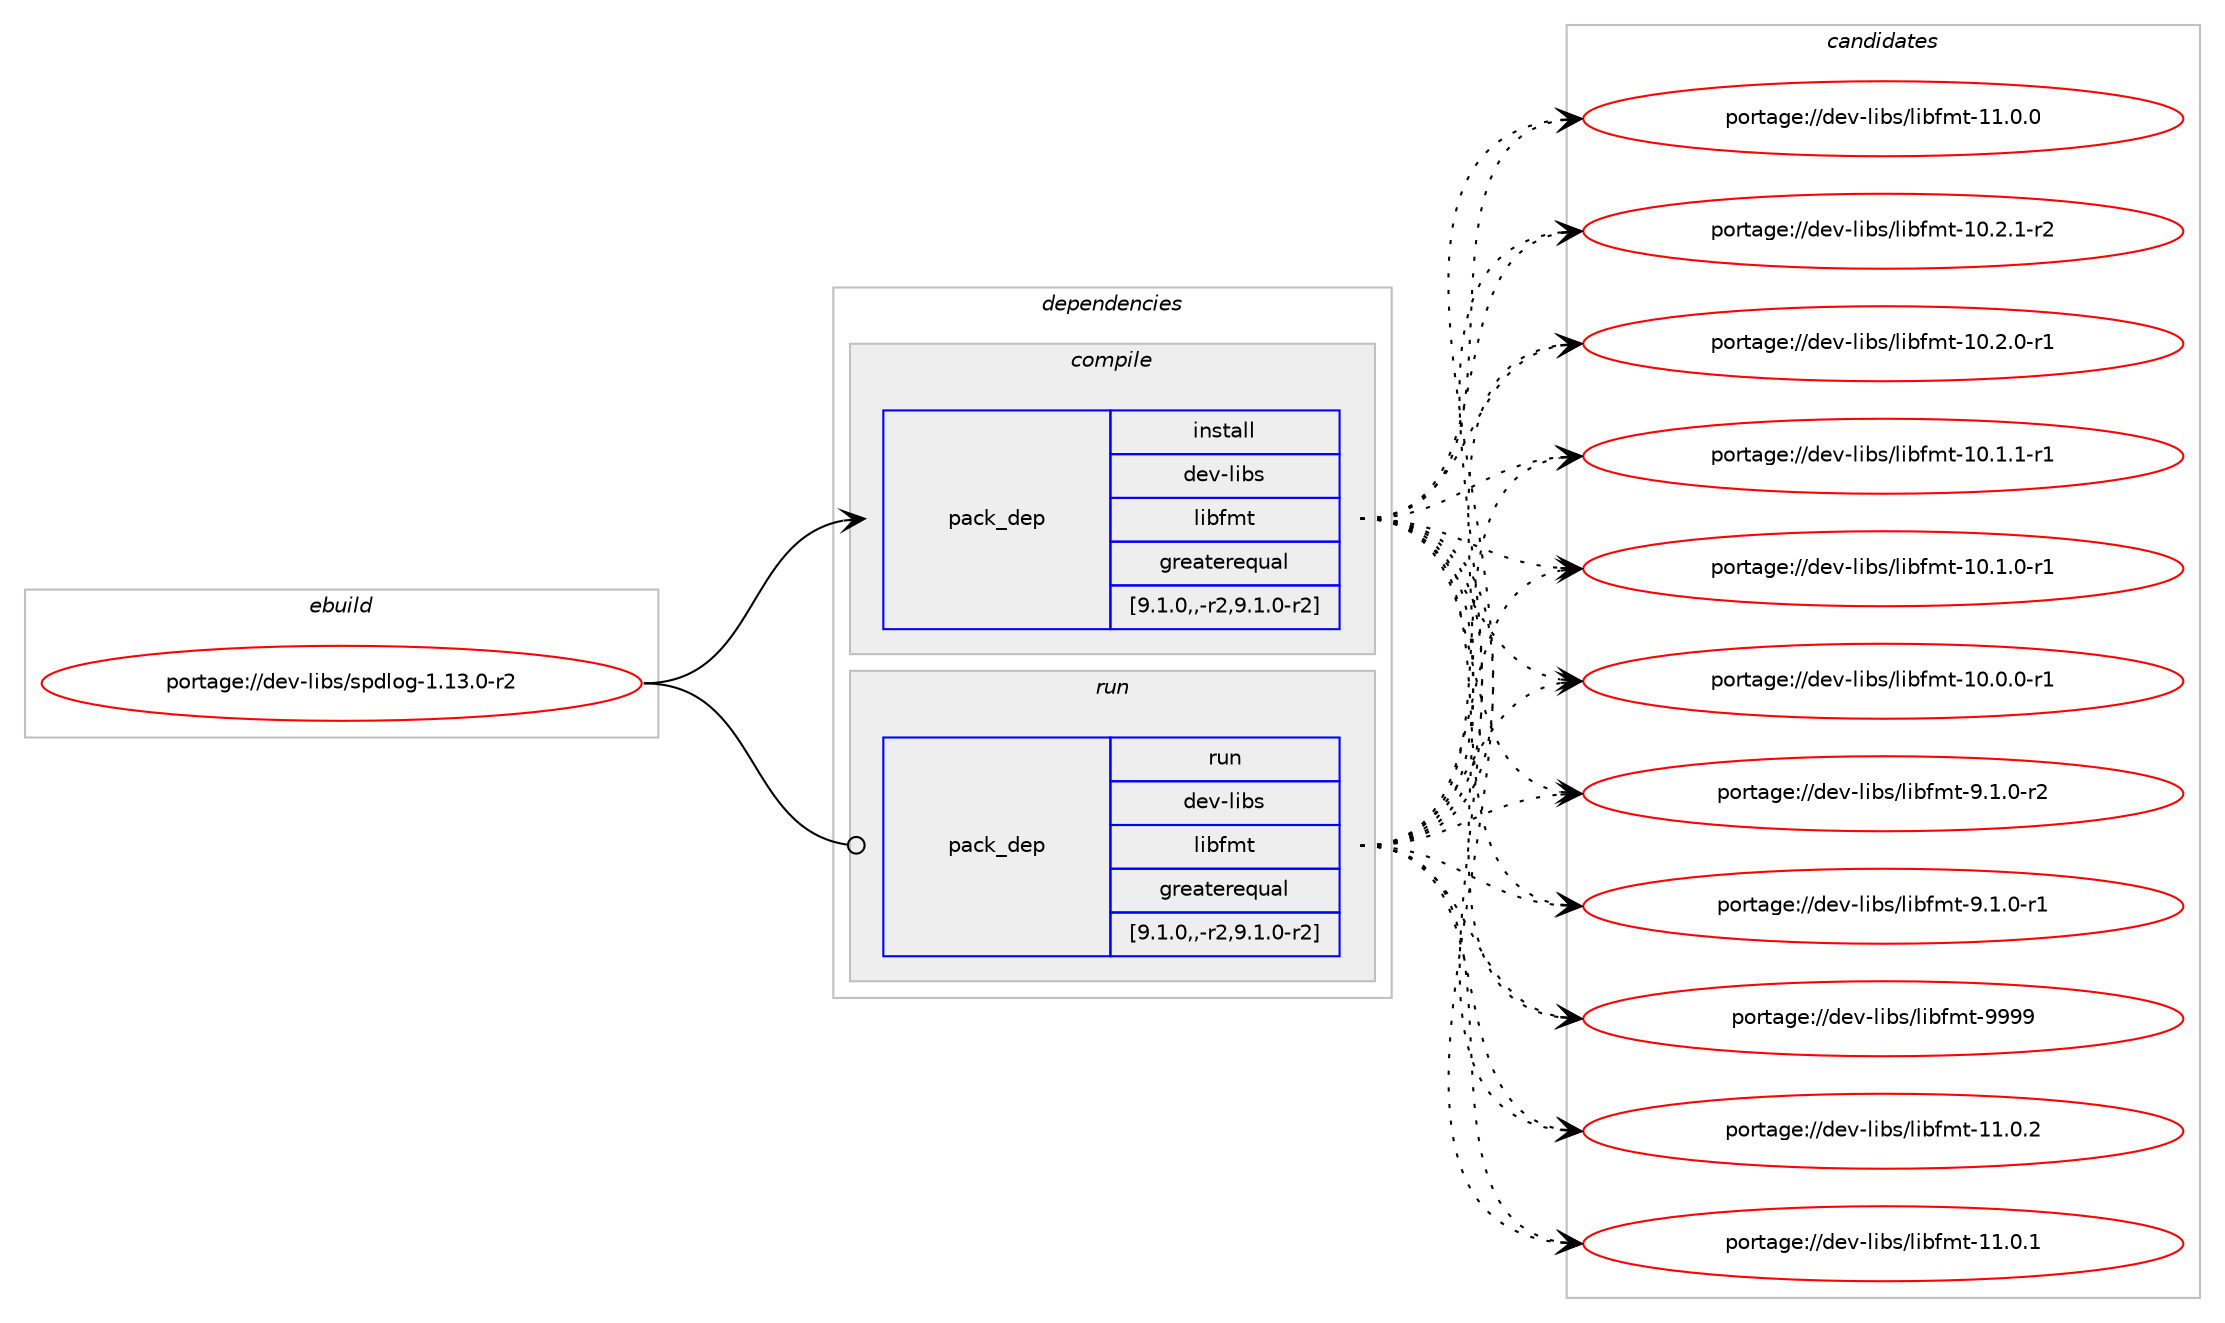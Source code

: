 digraph prolog {

# *************
# Graph options
# *************

newrank=true;
concentrate=true;
compound=true;
graph [rankdir=LR,fontname=Helvetica,fontsize=10,ranksep=1.5];#, ranksep=2.5, nodesep=0.2];
edge  [arrowhead=vee];
node  [fontname=Helvetica,fontsize=10];

# **********
# The ebuild
# **********

subgraph cluster_leftcol {
color=gray;
label=<<i>ebuild</i>>;
id [label="portage://dev-libs/spdlog-1.13.0-r2", color=red, width=4, href="../dev-libs/spdlog-1.13.0-r2.svg"];
}

# ****************
# The dependencies
# ****************

subgraph cluster_midcol {
color=gray;
label=<<i>dependencies</i>>;
subgraph cluster_compile {
fillcolor="#eeeeee";
style=filled;
label=<<i>compile</i>>;
subgraph pack445349 {
dependency608512 [label=<<TABLE BORDER="0" CELLBORDER="1" CELLSPACING="0" CELLPADDING="4" WIDTH="220"><TR><TD ROWSPAN="6" CELLPADDING="30">pack_dep</TD></TR><TR><TD WIDTH="110">install</TD></TR><TR><TD>dev-libs</TD></TR><TR><TD>libfmt</TD></TR><TR><TD>greaterequal</TD></TR><TR><TD>[9.1.0,,-r2,9.1.0-r2]</TD></TR></TABLE>>, shape=none, color=blue];
}
id:e -> dependency608512:w [weight=20,style="solid",arrowhead="vee"];
}
subgraph cluster_compileandrun {
fillcolor="#eeeeee";
style=filled;
label=<<i>compile and run</i>>;
}
subgraph cluster_run {
fillcolor="#eeeeee";
style=filled;
label=<<i>run</i>>;
subgraph pack445350 {
dependency608513 [label=<<TABLE BORDER="0" CELLBORDER="1" CELLSPACING="0" CELLPADDING="4" WIDTH="220"><TR><TD ROWSPAN="6" CELLPADDING="30">pack_dep</TD></TR><TR><TD WIDTH="110">run</TD></TR><TR><TD>dev-libs</TD></TR><TR><TD>libfmt</TD></TR><TR><TD>greaterequal</TD></TR><TR><TD>[9.1.0,,-r2,9.1.0-r2]</TD></TR></TABLE>>, shape=none, color=blue];
}
id:e -> dependency608513:w [weight=20,style="solid",arrowhead="odot"];
}
}

# **************
# The candidates
# **************

subgraph cluster_choices {
rank=same;
color=gray;
label=<<i>candidates</i>>;

subgraph choice445349 {
color=black;
nodesep=1;
choice100101118451081059811547108105981021091164557575757 [label="portage://dev-libs/libfmt-9999", color=red, width=4,href="../dev-libs/libfmt-9999.svg"];
choice1001011184510810598115471081059810210911645494946484650 [label="portage://dev-libs/libfmt-11.0.2", color=red, width=4,href="../dev-libs/libfmt-11.0.2.svg"];
choice1001011184510810598115471081059810210911645494946484649 [label="portage://dev-libs/libfmt-11.0.1", color=red, width=4,href="../dev-libs/libfmt-11.0.1.svg"];
choice1001011184510810598115471081059810210911645494946484648 [label="portage://dev-libs/libfmt-11.0.0", color=red, width=4,href="../dev-libs/libfmt-11.0.0.svg"];
choice10010111845108105981154710810598102109116454948465046494511450 [label="portage://dev-libs/libfmt-10.2.1-r2", color=red, width=4,href="../dev-libs/libfmt-10.2.1-r2.svg"];
choice10010111845108105981154710810598102109116454948465046484511449 [label="portage://dev-libs/libfmt-10.2.0-r1", color=red, width=4,href="../dev-libs/libfmt-10.2.0-r1.svg"];
choice10010111845108105981154710810598102109116454948464946494511449 [label="portage://dev-libs/libfmt-10.1.1-r1", color=red, width=4,href="../dev-libs/libfmt-10.1.1-r1.svg"];
choice10010111845108105981154710810598102109116454948464946484511449 [label="portage://dev-libs/libfmt-10.1.0-r1", color=red, width=4,href="../dev-libs/libfmt-10.1.0-r1.svg"];
choice10010111845108105981154710810598102109116454948464846484511449 [label="portage://dev-libs/libfmt-10.0.0-r1", color=red, width=4,href="../dev-libs/libfmt-10.0.0-r1.svg"];
choice100101118451081059811547108105981021091164557464946484511450 [label="portage://dev-libs/libfmt-9.1.0-r2", color=red, width=4,href="../dev-libs/libfmt-9.1.0-r2.svg"];
choice100101118451081059811547108105981021091164557464946484511449 [label="portage://dev-libs/libfmt-9.1.0-r1", color=red, width=4,href="../dev-libs/libfmt-9.1.0-r1.svg"];
dependency608512:e -> choice100101118451081059811547108105981021091164557575757:w [style=dotted,weight="100"];
dependency608512:e -> choice1001011184510810598115471081059810210911645494946484650:w [style=dotted,weight="100"];
dependency608512:e -> choice1001011184510810598115471081059810210911645494946484649:w [style=dotted,weight="100"];
dependency608512:e -> choice1001011184510810598115471081059810210911645494946484648:w [style=dotted,weight="100"];
dependency608512:e -> choice10010111845108105981154710810598102109116454948465046494511450:w [style=dotted,weight="100"];
dependency608512:e -> choice10010111845108105981154710810598102109116454948465046484511449:w [style=dotted,weight="100"];
dependency608512:e -> choice10010111845108105981154710810598102109116454948464946494511449:w [style=dotted,weight="100"];
dependency608512:e -> choice10010111845108105981154710810598102109116454948464946484511449:w [style=dotted,weight="100"];
dependency608512:e -> choice10010111845108105981154710810598102109116454948464846484511449:w [style=dotted,weight="100"];
dependency608512:e -> choice100101118451081059811547108105981021091164557464946484511450:w [style=dotted,weight="100"];
dependency608512:e -> choice100101118451081059811547108105981021091164557464946484511449:w [style=dotted,weight="100"];
}
subgraph choice445350 {
color=black;
nodesep=1;
choice100101118451081059811547108105981021091164557575757 [label="portage://dev-libs/libfmt-9999", color=red, width=4,href="../dev-libs/libfmt-9999.svg"];
choice1001011184510810598115471081059810210911645494946484650 [label="portage://dev-libs/libfmt-11.0.2", color=red, width=4,href="../dev-libs/libfmt-11.0.2.svg"];
choice1001011184510810598115471081059810210911645494946484649 [label="portage://dev-libs/libfmt-11.0.1", color=red, width=4,href="../dev-libs/libfmt-11.0.1.svg"];
choice1001011184510810598115471081059810210911645494946484648 [label="portage://dev-libs/libfmt-11.0.0", color=red, width=4,href="../dev-libs/libfmt-11.0.0.svg"];
choice10010111845108105981154710810598102109116454948465046494511450 [label="portage://dev-libs/libfmt-10.2.1-r2", color=red, width=4,href="../dev-libs/libfmt-10.2.1-r2.svg"];
choice10010111845108105981154710810598102109116454948465046484511449 [label="portage://dev-libs/libfmt-10.2.0-r1", color=red, width=4,href="../dev-libs/libfmt-10.2.0-r1.svg"];
choice10010111845108105981154710810598102109116454948464946494511449 [label="portage://dev-libs/libfmt-10.1.1-r1", color=red, width=4,href="../dev-libs/libfmt-10.1.1-r1.svg"];
choice10010111845108105981154710810598102109116454948464946484511449 [label="portage://dev-libs/libfmt-10.1.0-r1", color=red, width=4,href="../dev-libs/libfmt-10.1.0-r1.svg"];
choice10010111845108105981154710810598102109116454948464846484511449 [label="portage://dev-libs/libfmt-10.0.0-r1", color=red, width=4,href="../dev-libs/libfmt-10.0.0-r1.svg"];
choice100101118451081059811547108105981021091164557464946484511450 [label="portage://dev-libs/libfmt-9.1.0-r2", color=red, width=4,href="../dev-libs/libfmt-9.1.0-r2.svg"];
choice100101118451081059811547108105981021091164557464946484511449 [label="portage://dev-libs/libfmt-9.1.0-r1", color=red, width=4,href="../dev-libs/libfmt-9.1.0-r1.svg"];
dependency608513:e -> choice100101118451081059811547108105981021091164557575757:w [style=dotted,weight="100"];
dependency608513:e -> choice1001011184510810598115471081059810210911645494946484650:w [style=dotted,weight="100"];
dependency608513:e -> choice1001011184510810598115471081059810210911645494946484649:w [style=dotted,weight="100"];
dependency608513:e -> choice1001011184510810598115471081059810210911645494946484648:w [style=dotted,weight="100"];
dependency608513:e -> choice10010111845108105981154710810598102109116454948465046494511450:w [style=dotted,weight="100"];
dependency608513:e -> choice10010111845108105981154710810598102109116454948465046484511449:w [style=dotted,weight="100"];
dependency608513:e -> choice10010111845108105981154710810598102109116454948464946494511449:w [style=dotted,weight="100"];
dependency608513:e -> choice10010111845108105981154710810598102109116454948464946484511449:w [style=dotted,weight="100"];
dependency608513:e -> choice10010111845108105981154710810598102109116454948464846484511449:w [style=dotted,weight="100"];
dependency608513:e -> choice100101118451081059811547108105981021091164557464946484511450:w [style=dotted,weight="100"];
dependency608513:e -> choice100101118451081059811547108105981021091164557464946484511449:w [style=dotted,weight="100"];
}
}

}
